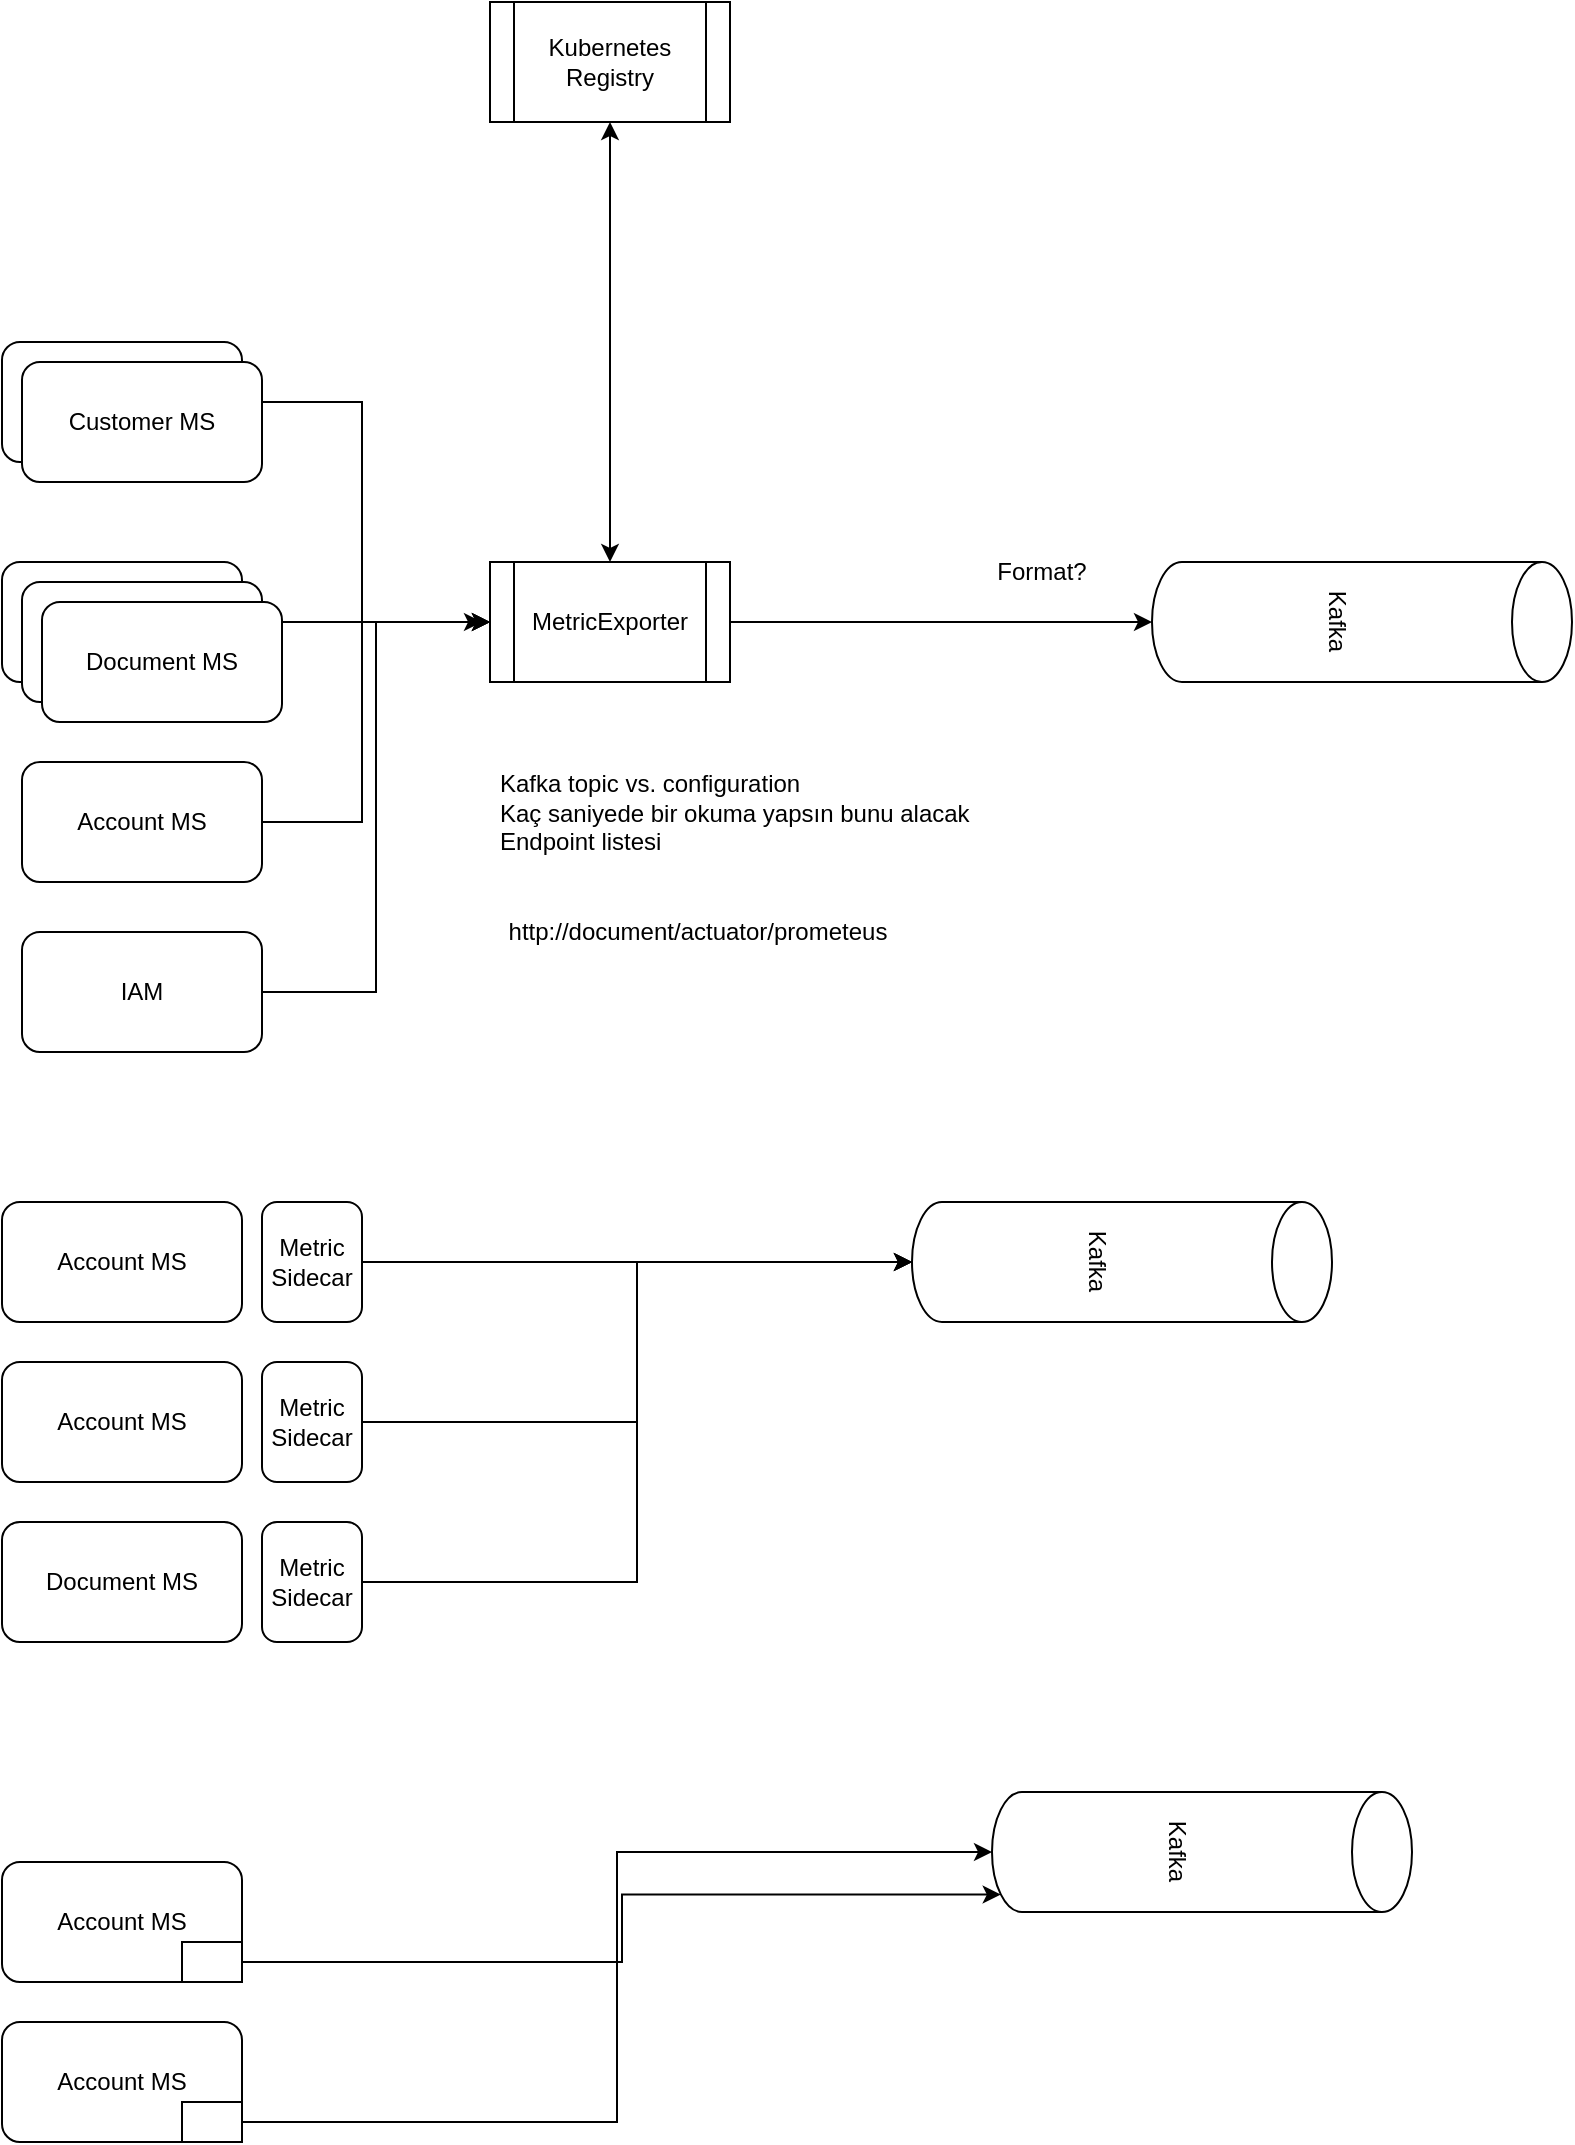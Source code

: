<mxfile version="17.4.6" type="github">
  <diagram id="aI2sqlneqVLhRnIyyCKj" name="Page-1">
    <mxGraphModel dx="2078" dy="2297" grid="1" gridSize="10" guides="1" tooltips="1" connect="1" arrows="1" fold="1" page="1" pageScale="1" pageWidth="827" pageHeight="1169" math="0" shadow="0">
      <root>
        <mxCell id="0" />
        <mxCell id="1" parent="0" />
        <mxCell id="ScBcNCU1pK4F4PmTirVT-29" style="edgeStyle=orthogonalEdgeStyle;rounded=0;orthogonalLoop=1;jettySize=auto;html=1;entryX=0;entryY=0.5;entryDx=0;entryDy=0;" edge="1" parent="1" source="ScBcNCU1pK4F4PmTirVT-23" target="ScBcNCU1pK4F4PmTirVT-26">
          <mxGeometry relative="1" as="geometry">
            <Array as="points">
              <mxPoint x="290" y="140" />
              <mxPoint x="290" y="250" />
            </Array>
          </mxGeometry>
        </mxCell>
        <mxCell id="ScBcNCU1pK4F4PmTirVT-23" value="Customer MS" style="rounded=1;whiteSpace=wrap;html=1;" vertex="1" parent="1">
          <mxGeometry x="110" y="110" width="120" height="60" as="geometry" />
        </mxCell>
        <mxCell id="ScBcNCU1pK4F4PmTirVT-30" style="edgeStyle=orthogonalEdgeStyle;rounded=0;orthogonalLoop=1;jettySize=auto;html=1;" edge="1" parent="1" source="ScBcNCU1pK4F4PmTirVT-24" target="ScBcNCU1pK4F4PmTirVT-26">
          <mxGeometry relative="1" as="geometry" />
        </mxCell>
        <mxCell id="ScBcNCU1pK4F4PmTirVT-24" value="Document MS" style="rounded=1;whiteSpace=wrap;html=1;" vertex="1" parent="1">
          <mxGeometry x="110" y="220" width="120" height="60" as="geometry" />
        </mxCell>
        <mxCell id="ScBcNCU1pK4F4PmTirVT-31" style="edgeStyle=orthogonalEdgeStyle;rounded=0;orthogonalLoop=1;jettySize=auto;html=1;" edge="1" parent="1" source="ScBcNCU1pK4F4PmTirVT-25">
          <mxGeometry relative="1" as="geometry">
            <mxPoint x="350" y="250" as="targetPoint" />
            <Array as="points">
              <mxPoint x="290" y="350" />
              <mxPoint x="290" y="250" />
            </Array>
          </mxGeometry>
        </mxCell>
        <mxCell id="ScBcNCU1pK4F4PmTirVT-25" value="Account MS" style="rounded=1;whiteSpace=wrap;html=1;" vertex="1" parent="1">
          <mxGeometry x="120" y="320" width="120" height="60" as="geometry" />
        </mxCell>
        <mxCell id="ScBcNCU1pK4F4PmTirVT-26" value="MetricExporter" style="shape=process;whiteSpace=wrap;html=1;backgroundOutline=1;" vertex="1" parent="1">
          <mxGeometry x="354" y="220" width="120" height="60" as="geometry" />
        </mxCell>
        <mxCell id="ScBcNCU1pK4F4PmTirVT-27" value="&lt;br&gt;Kafka topic vs. configuration&lt;br&gt;Kaç saniyede bir okuma yapsın bunu alacak&lt;br&gt;Endpoint listesi" style="text;html=1;strokeColor=none;fillColor=none;spacing=5;spacingTop=-20;whiteSpace=wrap;overflow=hidden;rounded=0;" vertex="1" parent="1">
          <mxGeometry x="354" y="320" width="266" height="50" as="geometry" />
        </mxCell>
        <mxCell id="ScBcNCU1pK4F4PmTirVT-28" value="Kafka" style="shape=cylinder3;whiteSpace=wrap;html=1;boundedLbl=1;backgroundOutline=1;size=15;rotation=90;" vertex="1" parent="1">
          <mxGeometry x="760" y="145" width="60" height="210" as="geometry" />
        </mxCell>
        <mxCell id="ScBcNCU1pK4F4PmTirVT-32" value="" style="endArrow=classic;html=1;rounded=0;entryX=0.5;entryY=1;entryDx=0;entryDy=0;entryPerimeter=0;exitX=1;exitY=0.5;exitDx=0;exitDy=0;" edge="1" parent="1" source="ScBcNCU1pK4F4PmTirVT-26" target="ScBcNCU1pK4F4PmTirVT-28">
          <mxGeometry width="50" height="50" relative="1" as="geometry">
            <mxPoint x="480" y="260" as="sourcePoint" />
            <mxPoint x="530" y="210" as="targetPoint" />
          </mxGeometry>
        </mxCell>
        <mxCell id="ScBcNCU1pK4F4PmTirVT-35" value="Customer MS" style="rounded=1;whiteSpace=wrap;html=1;" vertex="1" parent="1">
          <mxGeometry x="120" y="120" width="120" height="60" as="geometry" />
        </mxCell>
        <mxCell id="ScBcNCU1pK4F4PmTirVT-36" value="Document MS" style="rounded=1;whiteSpace=wrap;html=1;" vertex="1" parent="1">
          <mxGeometry x="120" y="230" width="120" height="60" as="geometry" />
        </mxCell>
        <mxCell id="ScBcNCU1pK4F4PmTirVT-37" value="Document MS" style="rounded=1;whiteSpace=wrap;html=1;" vertex="1" parent="1">
          <mxGeometry x="130" y="240" width="120" height="60" as="geometry" />
        </mxCell>
        <mxCell id="ScBcNCU1pK4F4PmTirVT-38" value="http://document/actuator/prometeus" style="text;html=1;strokeColor=none;fillColor=none;align=center;verticalAlign=middle;whiteSpace=wrap;rounded=0;" vertex="1" parent="1">
          <mxGeometry x="340" y="390" width="236" height="30" as="geometry" />
        </mxCell>
        <mxCell id="ScBcNCU1pK4F4PmTirVT-42" value="Kubernetes Registry" style="shape=process;whiteSpace=wrap;html=1;backgroundOutline=1;" vertex="1" parent="1">
          <mxGeometry x="354" y="-60" width="120" height="60" as="geometry" />
        </mxCell>
        <mxCell id="ScBcNCU1pK4F4PmTirVT-44" value="" style="endArrow=classic;startArrow=classic;html=1;rounded=0;exitX=0.5;exitY=0;exitDx=0;exitDy=0;entryX=0.5;entryY=1;entryDx=0;entryDy=0;" edge="1" parent="1" source="ScBcNCU1pK4F4PmTirVT-26" target="ScBcNCU1pK4F4PmTirVT-42">
          <mxGeometry width="50" height="50" relative="1" as="geometry">
            <mxPoint x="510" y="130" as="sourcePoint" />
            <mxPoint x="410" y="10" as="targetPoint" />
          </mxGeometry>
        </mxCell>
        <mxCell id="ScBcNCU1pK4F4PmTirVT-47" value="Format?" style="text;html=1;strokeColor=none;fillColor=none;align=center;verticalAlign=middle;whiteSpace=wrap;rounded=0;" vertex="1" parent="1">
          <mxGeometry x="600" y="210" width="60" height="30" as="geometry" />
        </mxCell>
        <mxCell id="ScBcNCU1pK4F4PmTirVT-48" value="Account MS" style="rounded=1;whiteSpace=wrap;html=1;" vertex="1" parent="1">
          <mxGeometry x="110" y="540" width="120" height="60" as="geometry" />
        </mxCell>
        <mxCell id="ScBcNCU1pK4F4PmTirVT-51" style="edgeStyle=orthogonalEdgeStyle;rounded=0;orthogonalLoop=1;jettySize=auto;html=1;entryX=0.5;entryY=1;entryDx=0;entryDy=0;entryPerimeter=0;" edge="1" parent="1" source="ScBcNCU1pK4F4PmTirVT-49" target="ScBcNCU1pK4F4PmTirVT-50">
          <mxGeometry relative="1" as="geometry" />
        </mxCell>
        <mxCell id="ScBcNCU1pK4F4PmTirVT-49" value="Metric Sidecar" style="rounded=1;whiteSpace=wrap;html=1;" vertex="1" parent="1">
          <mxGeometry x="240" y="540" width="50" height="60" as="geometry" />
        </mxCell>
        <mxCell id="ScBcNCU1pK4F4PmTirVT-50" value="Kafka" style="shape=cylinder3;whiteSpace=wrap;html=1;boundedLbl=1;backgroundOutline=1;size=15;rotation=90;" vertex="1" parent="1">
          <mxGeometry x="640" y="465" width="60" height="210" as="geometry" />
        </mxCell>
        <mxCell id="ScBcNCU1pK4F4PmTirVT-52" value="Account MS" style="rounded=1;whiteSpace=wrap;html=1;" vertex="1" parent="1">
          <mxGeometry x="110" y="620" width="120" height="60" as="geometry" />
        </mxCell>
        <mxCell id="ScBcNCU1pK4F4PmTirVT-54" style="edgeStyle=orthogonalEdgeStyle;rounded=0;orthogonalLoop=1;jettySize=auto;html=1;entryX=0.5;entryY=1;entryDx=0;entryDy=0;entryPerimeter=0;" edge="1" parent="1" source="ScBcNCU1pK4F4PmTirVT-53" target="ScBcNCU1pK4F4PmTirVT-50">
          <mxGeometry relative="1" as="geometry" />
        </mxCell>
        <mxCell id="ScBcNCU1pK4F4PmTirVT-53" value="Metric Sidecar" style="rounded=1;whiteSpace=wrap;html=1;" vertex="1" parent="1">
          <mxGeometry x="240" y="620" width="50" height="60" as="geometry" />
        </mxCell>
        <mxCell id="ScBcNCU1pK4F4PmTirVT-56" style="edgeStyle=orthogonalEdgeStyle;rounded=0;orthogonalLoop=1;jettySize=auto;html=1;entryX=0.5;entryY=1;entryDx=0;entryDy=0;entryPerimeter=0;exitX=1;exitY=0.5;exitDx=0;exitDy=0;" edge="1" parent="1" source="ScBcNCU1pK4F4PmTirVT-57" target="ScBcNCU1pK4F4PmTirVT-50">
          <mxGeometry relative="1" as="geometry">
            <mxPoint x="320" y="730" as="sourcePoint" />
          </mxGeometry>
        </mxCell>
        <mxCell id="ScBcNCU1pK4F4PmTirVT-55" value="Document MS" style="rounded=1;whiteSpace=wrap;html=1;" vertex="1" parent="1">
          <mxGeometry x="110" y="700" width="120" height="60" as="geometry" />
        </mxCell>
        <mxCell id="ScBcNCU1pK4F4PmTirVT-57" value="Metric Sidecar" style="rounded=1;whiteSpace=wrap;html=1;" vertex="1" parent="1">
          <mxGeometry x="240" y="700" width="50" height="60" as="geometry" />
        </mxCell>
        <mxCell id="ScBcNCU1pK4F4PmTirVT-58" value="Account MS" style="rounded=1;whiteSpace=wrap;html=1;" vertex="1" parent="1">
          <mxGeometry x="110" y="870" width="120" height="60" as="geometry" />
        </mxCell>
        <mxCell id="ScBcNCU1pK4F4PmTirVT-61" style="edgeStyle=orthogonalEdgeStyle;rounded=0;orthogonalLoop=1;jettySize=auto;html=1;entryX=0.855;entryY=1;entryDx=0;entryDy=-4.35;entryPerimeter=0;" edge="1" parent="1" source="ScBcNCU1pK4F4PmTirVT-59" target="ScBcNCU1pK4F4PmTirVT-60">
          <mxGeometry relative="1" as="geometry">
            <Array as="points">
              <mxPoint x="420" y="920" />
              <mxPoint x="420" y="886" />
            </Array>
          </mxGeometry>
        </mxCell>
        <mxCell id="ScBcNCU1pK4F4PmTirVT-59" value="" style="rounded=0;whiteSpace=wrap;html=1;" vertex="1" parent="1">
          <mxGeometry x="200" y="910" width="30" height="20" as="geometry" />
        </mxCell>
        <mxCell id="ScBcNCU1pK4F4PmTirVT-60" value="Kafka" style="shape=cylinder3;whiteSpace=wrap;html=1;boundedLbl=1;backgroundOutline=1;size=15;rotation=90;" vertex="1" parent="1">
          <mxGeometry x="680" y="760" width="60" height="210" as="geometry" />
        </mxCell>
        <mxCell id="ScBcNCU1pK4F4PmTirVT-62" value="Account MS" style="rounded=1;whiteSpace=wrap;html=1;" vertex="1" parent="1">
          <mxGeometry x="110" y="950" width="120" height="60" as="geometry" />
        </mxCell>
        <mxCell id="ScBcNCU1pK4F4PmTirVT-64" style="edgeStyle=orthogonalEdgeStyle;rounded=0;orthogonalLoop=1;jettySize=auto;html=1;entryX=0.5;entryY=1;entryDx=0;entryDy=0;entryPerimeter=0;" edge="1" parent="1" source="ScBcNCU1pK4F4PmTirVT-63" target="ScBcNCU1pK4F4PmTirVT-60">
          <mxGeometry relative="1" as="geometry" />
        </mxCell>
        <mxCell id="ScBcNCU1pK4F4PmTirVT-63" value="" style="rounded=0;whiteSpace=wrap;html=1;" vertex="1" parent="1">
          <mxGeometry x="200" y="990" width="30" height="20" as="geometry" />
        </mxCell>
        <mxCell id="ScBcNCU1pK4F4PmTirVT-67" style="edgeStyle=orthogonalEdgeStyle;rounded=0;orthogonalLoop=1;jettySize=auto;html=1;entryX=0;entryY=0.5;entryDx=0;entryDy=0;" edge="1" parent="1" source="ScBcNCU1pK4F4PmTirVT-66" target="ScBcNCU1pK4F4PmTirVT-26">
          <mxGeometry relative="1" as="geometry" />
        </mxCell>
        <mxCell id="ScBcNCU1pK4F4PmTirVT-66" value="IAM" style="rounded=1;whiteSpace=wrap;html=1;" vertex="1" parent="1">
          <mxGeometry x="120" y="405" width="120" height="60" as="geometry" />
        </mxCell>
      </root>
    </mxGraphModel>
  </diagram>
</mxfile>
